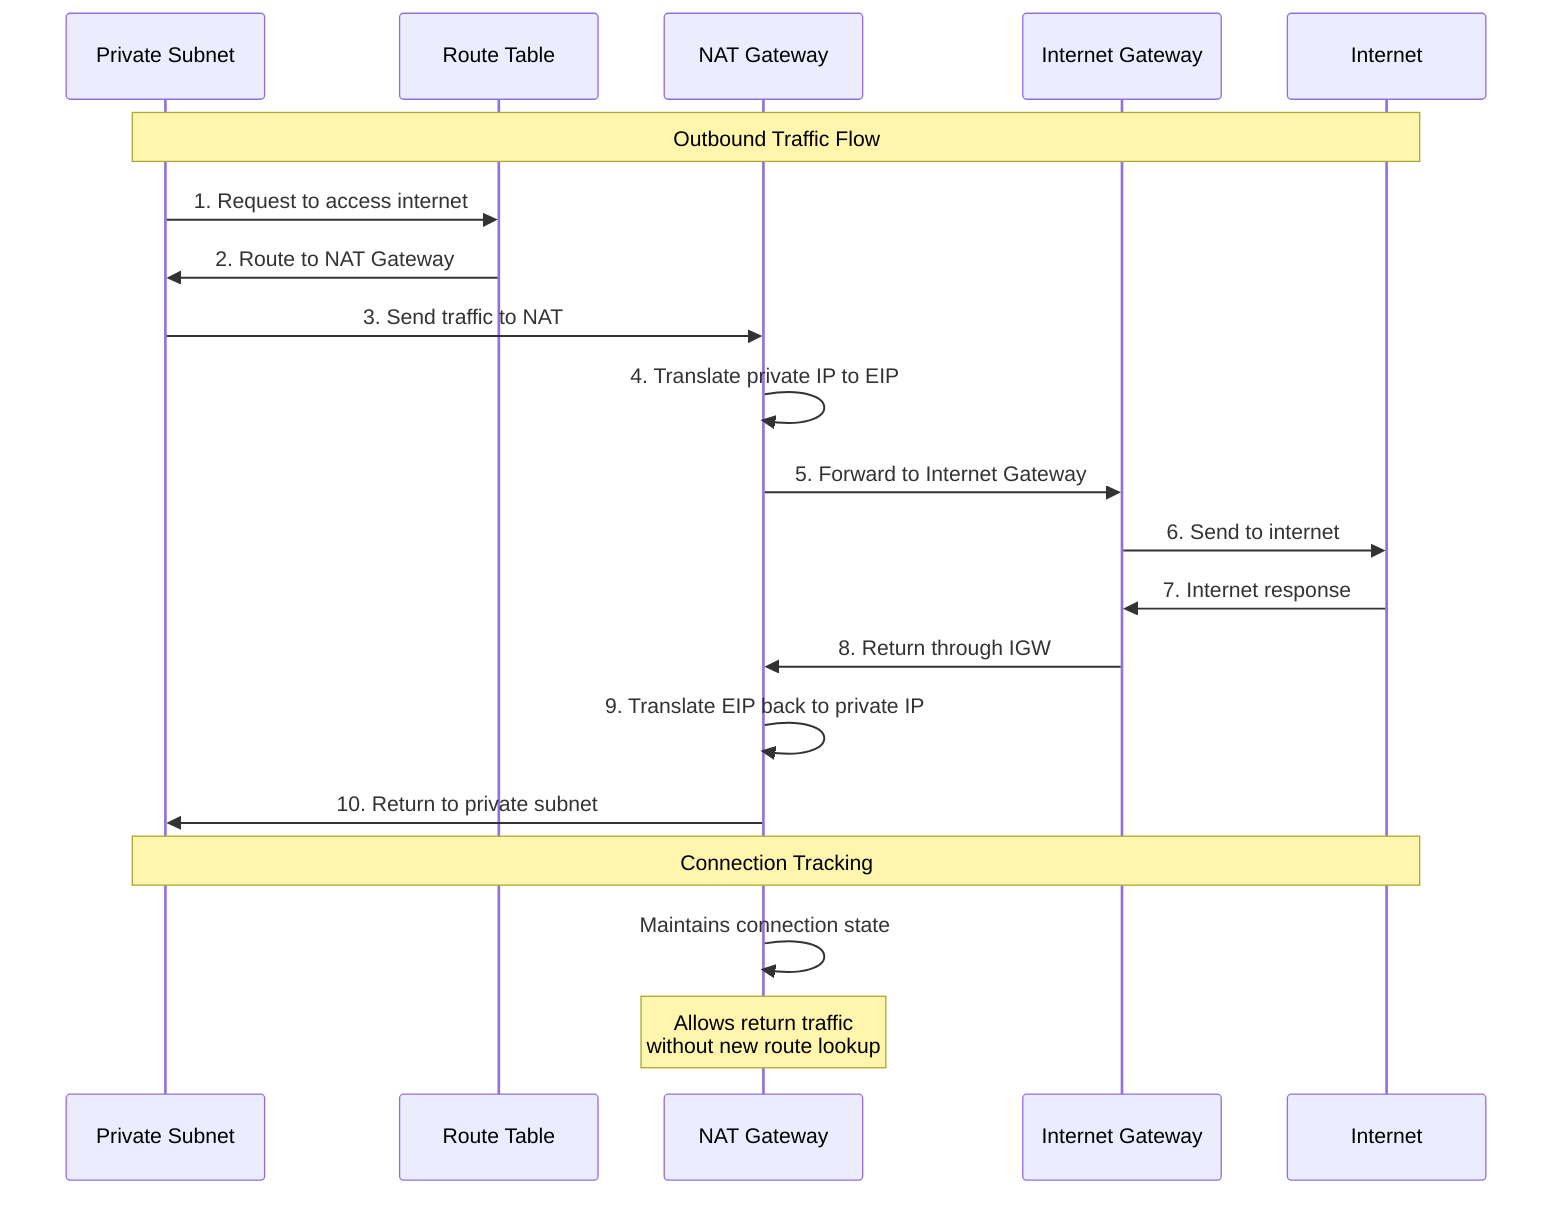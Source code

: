 sequenceDiagram
    participant PS as Private Subnet
    participant RT as Route Table
    participant NG as NAT Gateway
    participant IG as Internet Gateway
    participant I as Internet
    
    Note over PS,I: Outbound Traffic Flow
    
    PS->>RT: 1. Request to access internet
    RT->>PS: 2. Route to NAT Gateway
    PS->>NG: 3. Send traffic to NAT
    NG->>NG: 4. Translate private IP to EIP
    NG->>IG: 5. Forward to Internet Gateway
    IG->>I: 6. Send to internet
    I->>IG: 7. Internet response
    IG->>NG: 8. Return through IGW
    NG->>NG: 9. Translate EIP back to private IP
    NG->>PS: 10. Return to private subnet
    
    Note over PS,I: Connection Tracking
    NG->>NG: Maintains connection state
    Note over NG: Allows return traffic<br/>without new route lookup